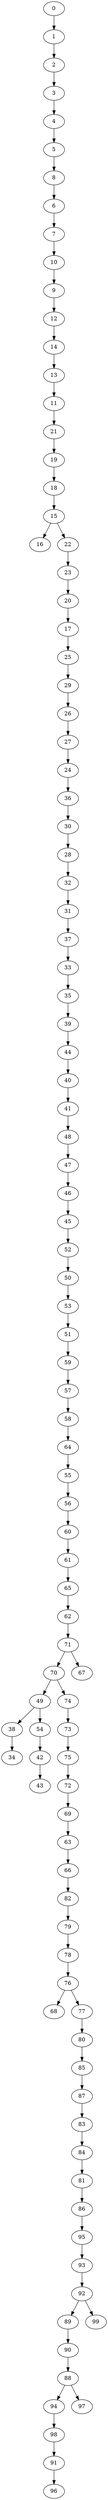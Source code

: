 digraph my_graph {
0;
1;
2;
3;
4;
5;
8;
6;
7;
10;
9;
12;
14;
13;
11;
21;
19;
18;
15;
16;
22;
23;
20;
17;
25;
29;
26;
27;
24;
36;
30;
28;
32;
31;
37;
33;
35;
39;
44;
40;
41;
48;
47;
46;
45;
52;
50;
53;
51;
59;
57;
58;
64;
55;
56;
60;
61;
65;
62;
71;
70;
49;
38;
34;
54;
42;
43;
74;
73;
75;
72;
69;
63;
66;
82;
79;
78;
76;
68;
77;
80;
85;
87;
83;
84;
81;
86;
95;
93;
92;
89;
90;
88;
94;
98;
91;
96;
97;
99;
67;
0->1
1->2
2->3
3->4
4->5
5->8
8->6
6->7
7->10
10->9
9->12
12->14
14->13
13->11
11->21
21->19
19->18
18->15
15->16
15->22
22->23
23->20
20->17
17->25
25->29
29->26
26->27
27->24
24->36
36->30
30->28
28->32
32->31
31->37
37->33
33->35
35->39
39->44
44->40
40->41
41->48
48->47
47->46
46->45
45->52
52->50
50->53
53->51
51->59
59->57
57->58
58->64
64->55
55->56
56->60
60->61
61->65
65->62
62->71
71->70
70->49
49->38
38->34
49->54
54->42
42->43
70->74
74->73
73->75
75->72
72->69
69->63
63->66
66->82
82->79
79->78
78->76
76->68
76->77
77->80
80->85
85->87
87->83
83->84
84->81
81->86
86->95
95->93
93->92
92->89
89->90
90->88
88->94
94->98
98->91
91->96
88->97
92->99
71->67
}